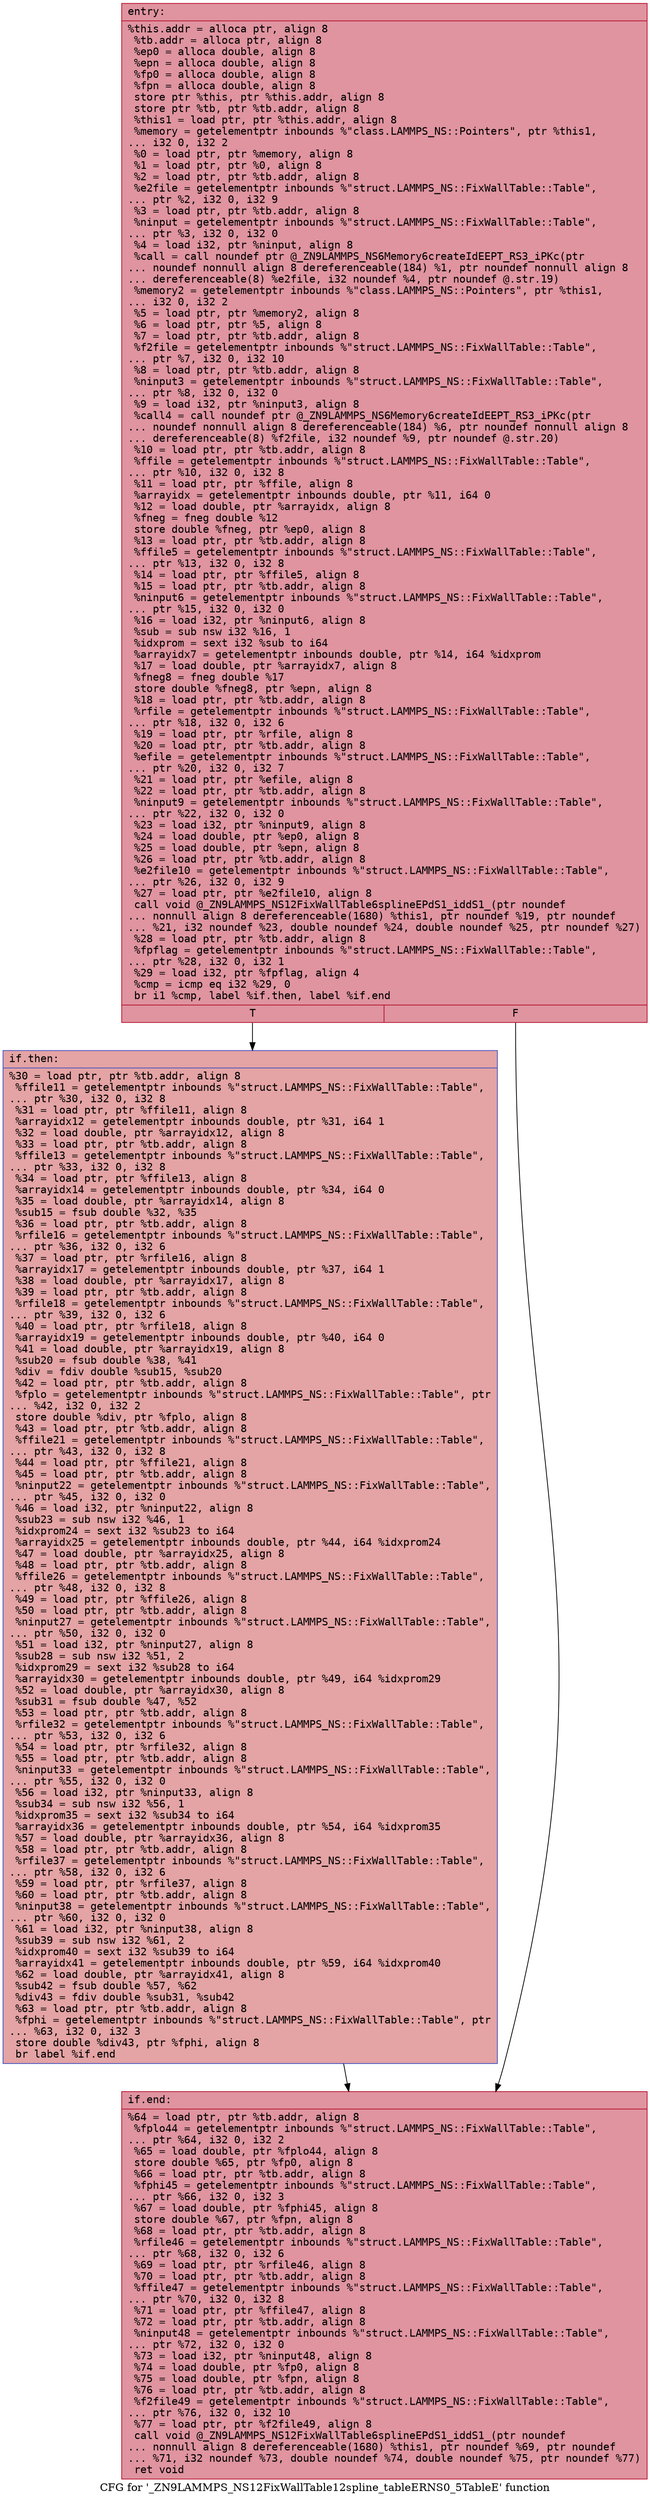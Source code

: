 digraph "CFG for '_ZN9LAMMPS_NS12FixWallTable12spline_tableERNS0_5TableE' function" {
	label="CFG for '_ZN9LAMMPS_NS12FixWallTable12spline_tableERNS0_5TableE' function";

	Node0x560f40d11500 [shape=record,color="#b70d28ff", style=filled, fillcolor="#b70d2870" fontname="Courier",label="{entry:\l|  %this.addr = alloca ptr, align 8\l  %tb.addr = alloca ptr, align 8\l  %ep0 = alloca double, align 8\l  %epn = alloca double, align 8\l  %fp0 = alloca double, align 8\l  %fpn = alloca double, align 8\l  store ptr %this, ptr %this.addr, align 8\l  store ptr %tb, ptr %tb.addr, align 8\l  %this1 = load ptr, ptr %this.addr, align 8\l  %memory = getelementptr inbounds %\"class.LAMMPS_NS::Pointers\", ptr %this1,\l... i32 0, i32 2\l  %0 = load ptr, ptr %memory, align 8\l  %1 = load ptr, ptr %0, align 8\l  %2 = load ptr, ptr %tb.addr, align 8\l  %e2file = getelementptr inbounds %\"struct.LAMMPS_NS::FixWallTable::Table\",\l... ptr %2, i32 0, i32 9\l  %3 = load ptr, ptr %tb.addr, align 8\l  %ninput = getelementptr inbounds %\"struct.LAMMPS_NS::FixWallTable::Table\",\l... ptr %3, i32 0, i32 0\l  %4 = load i32, ptr %ninput, align 8\l  %call = call noundef ptr @_ZN9LAMMPS_NS6Memory6createIdEEPT_RS3_iPKc(ptr\l... noundef nonnull align 8 dereferenceable(184) %1, ptr noundef nonnull align 8\l... dereferenceable(8) %e2file, i32 noundef %4, ptr noundef @.str.19)\l  %memory2 = getelementptr inbounds %\"class.LAMMPS_NS::Pointers\", ptr %this1,\l... i32 0, i32 2\l  %5 = load ptr, ptr %memory2, align 8\l  %6 = load ptr, ptr %5, align 8\l  %7 = load ptr, ptr %tb.addr, align 8\l  %f2file = getelementptr inbounds %\"struct.LAMMPS_NS::FixWallTable::Table\",\l... ptr %7, i32 0, i32 10\l  %8 = load ptr, ptr %tb.addr, align 8\l  %ninput3 = getelementptr inbounds %\"struct.LAMMPS_NS::FixWallTable::Table\",\l... ptr %8, i32 0, i32 0\l  %9 = load i32, ptr %ninput3, align 8\l  %call4 = call noundef ptr @_ZN9LAMMPS_NS6Memory6createIdEEPT_RS3_iPKc(ptr\l... noundef nonnull align 8 dereferenceable(184) %6, ptr noundef nonnull align 8\l... dereferenceable(8) %f2file, i32 noundef %9, ptr noundef @.str.20)\l  %10 = load ptr, ptr %tb.addr, align 8\l  %ffile = getelementptr inbounds %\"struct.LAMMPS_NS::FixWallTable::Table\",\l... ptr %10, i32 0, i32 8\l  %11 = load ptr, ptr %ffile, align 8\l  %arrayidx = getelementptr inbounds double, ptr %11, i64 0\l  %12 = load double, ptr %arrayidx, align 8\l  %fneg = fneg double %12\l  store double %fneg, ptr %ep0, align 8\l  %13 = load ptr, ptr %tb.addr, align 8\l  %ffile5 = getelementptr inbounds %\"struct.LAMMPS_NS::FixWallTable::Table\",\l... ptr %13, i32 0, i32 8\l  %14 = load ptr, ptr %ffile5, align 8\l  %15 = load ptr, ptr %tb.addr, align 8\l  %ninput6 = getelementptr inbounds %\"struct.LAMMPS_NS::FixWallTable::Table\",\l... ptr %15, i32 0, i32 0\l  %16 = load i32, ptr %ninput6, align 8\l  %sub = sub nsw i32 %16, 1\l  %idxprom = sext i32 %sub to i64\l  %arrayidx7 = getelementptr inbounds double, ptr %14, i64 %idxprom\l  %17 = load double, ptr %arrayidx7, align 8\l  %fneg8 = fneg double %17\l  store double %fneg8, ptr %epn, align 8\l  %18 = load ptr, ptr %tb.addr, align 8\l  %rfile = getelementptr inbounds %\"struct.LAMMPS_NS::FixWallTable::Table\",\l... ptr %18, i32 0, i32 6\l  %19 = load ptr, ptr %rfile, align 8\l  %20 = load ptr, ptr %tb.addr, align 8\l  %efile = getelementptr inbounds %\"struct.LAMMPS_NS::FixWallTable::Table\",\l... ptr %20, i32 0, i32 7\l  %21 = load ptr, ptr %efile, align 8\l  %22 = load ptr, ptr %tb.addr, align 8\l  %ninput9 = getelementptr inbounds %\"struct.LAMMPS_NS::FixWallTable::Table\",\l... ptr %22, i32 0, i32 0\l  %23 = load i32, ptr %ninput9, align 8\l  %24 = load double, ptr %ep0, align 8\l  %25 = load double, ptr %epn, align 8\l  %26 = load ptr, ptr %tb.addr, align 8\l  %e2file10 = getelementptr inbounds %\"struct.LAMMPS_NS::FixWallTable::Table\",\l... ptr %26, i32 0, i32 9\l  %27 = load ptr, ptr %e2file10, align 8\l  call void @_ZN9LAMMPS_NS12FixWallTable6splineEPdS1_iddS1_(ptr noundef\l... nonnull align 8 dereferenceable(1680) %this1, ptr noundef %19, ptr noundef\l... %21, i32 noundef %23, double noundef %24, double noundef %25, ptr noundef %27)\l  %28 = load ptr, ptr %tb.addr, align 8\l  %fpflag = getelementptr inbounds %\"struct.LAMMPS_NS::FixWallTable::Table\",\l... ptr %28, i32 0, i32 1\l  %29 = load i32, ptr %fpflag, align 4\l  %cmp = icmp eq i32 %29, 0\l  br i1 %cmp, label %if.then, label %if.end\l|{<s0>T|<s1>F}}"];
	Node0x560f40d11500:s0 -> Node0x560f40d14320[tooltip="entry -> if.then\nProbability 37.50%" ];
	Node0x560f40d11500:s1 -> Node0x560f40d143f0[tooltip="entry -> if.end\nProbability 62.50%" ];
	Node0x560f40d14320 [shape=record,color="#3d50c3ff", style=filled, fillcolor="#c32e3170" fontname="Courier",label="{if.then:\l|  %30 = load ptr, ptr %tb.addr, align 8\l  %ffile11 = getelementptr inbounds %\"struct.LAMMPS_NS::FixWallTable::Table\",\l... ptr %30, i32 0, i32 8\l  %31 = load ptr, ptr %ffile11, align 8\l  %arrayidx12 = getelementptr inbounds double, ptr %31, i64 1\l  %32 = load double, ptr %arrayidx12, align 8\l  %33 = load ptr, ptr %tb.addr, align 8\l  %ffile13 = getelementptr inbounds %\"struct.LAMMPS_NS::FixWallTable::Table\",\l... ptr %33, i32 0, i32 8\l  %34 = load ptr, ptr %ffile13, align 8\l  %arrayidx14 = getelementptr inbounds double, ptr %34, i64 0\l  %35 = load double, ptr %arrayidx14, align 8\l  %sub15 = fsub double %32, %35\l  %36 = load ptr, ptr %tb.addr, align 8\l  %rfile16 = getelementptr inbounds %\"struct.LAMMPS_NS::FixWallTable::Table\",\l... ptr %36, i32 0, i32 6\l  %37 = load ptr, ptr %rfile16, align 8\l  %arrayidx17 = getelementptr inbounds double, ptr %37, i64 1\l  %38 = load double, ptr %arrayidx17, align 8\l  %39 = load ptr, ptr %tb.addr, align 8\l  %rfile18 = getelementptr inbounds %\"struct.LAMMPS_NS::FixWallTable::Table\",\l... ptr %39, i32 0, i32 6\l  %40 = load ptr, ptr %rfile18, align 8\l  %arrayidx19 = getelementptr inbounds double, ptr %40, i64 0\l  %41 = load double, ptr %arrayidx19, align 8\l  %sub20 = fsub double %38, %41\l  %div = fdiv double %sub15, %sub20\l  %42 = load ptr, ptr %tb.addr, align 8\l  %fplo = getelementptr inbounds %\"struct.LAMMPS_NS::FixWallTable::Table\", ptr\l... %42, i32 0, i32 2\l  store double %div, ptr %fplo, align 8\l  %43 = load ptr, ptr %tb.addr, align 8\l  %ffile21 = getelementptr inbounds %\"struct.LAMMPS_NS::FixWallTable::Table\",\l... ptr %43, i32 0, i32 8\l  %44 = load ptr, ptr %ffile21, align 8\l  %45 = load ptr, ptr %tb.addr, align 8\l  %ninput22 = getelementptr inbounds %\"struct.LAMMPS_NS::FixWallTable::Table\",\l... ptr %45, i32 0, i32 0\l  %46 = load i32, ptr %ninput22, align 8\l  %sub23 = sub nsw i32 %46, 1\l  %idxprom24 = sext i32 %sub23 to i64\l  %arrayidx25 = getelementptr inbounds double, ptr %44, i64 %idxprom24\l  %47 = load double, ptr %arrayidx25, align 8\l  %48 = load ptr, ptr %tb.addr, align 8\l  %ffile26 = getelementptr inbounds %\"struct.LAMMPS_NS::FixWallTable::Table\",\l... ptr %48, i32 0, i32 8\l  %49 = load ptr, ptr %ffile26, align 8\l  %50 = load ptr, ptr %tb.addr, align 8\l  %ninput27 = getelementptr inbounds %\"struct.LAMMPS_NS::FixWallTable::Table\",\l... ptr %50, i32 0, i32 0\l  %51 = load i32, ptr %ninput27, align 8\l  %sub28 = sub nsw i32 %51, 2\l  %idxprom29 = sext i32 %sub28 to i64\l  %arrayidx30 = getelementptr inbounds double, ptr %49, i64 %idxprom29\l  %52 = load double, ptr %arrayidx30, align 8\l  %sub31 = fsub double %47, %52\l  %53 = load ptr, ptr %tb.addr, align 8\l  %rfile32 = getelementptr inbounds %\"struct.LAMMPS_NS::FixWallTable::Table\",\l... ptr %53, i32 0, i32 6\l  %54 = load ptr, ptr %rfile32, align 8\l  %55 = load ptr, ptr %tb.addr, align 8\l  %ninput33 = getelementptr inbounds %\"struct.LAMMPS_NS::FixWallTable::Table\",\l... ptr %55, i32 0, i32 0\l  %56 = load i32, ptr %ninput33, align 8\l  %sub34 = sub nsw i32 %56, 1\l  %idxprom35 = sext i32 %sub34 to i64\l  %arrayidx36 = getelementptr inbounds double, ptr %54, i64 %idxprom35\l  %57 = load double, ptr %arrayidx36, align 8\l  %58 = load ptr, ptr %tb.addr, align 8\l  %rfile37 = getelementptr inbounds %\"struct.LAMMPS_NS::FixWallTable::Table\",\l... ptr %58, i32 0, i32 6\l  %59 = load ptr, ptr %rfile37, align 8\l  %60 = load ptr, ptr %tb.addr, align 8\l  %ninput38 = getelementptr inbounds %\"struct.LAMMPS_NS::FixWallTable::Table\",\l... ptr %60, i32 0, i32 0\l  %61 = load i32, ptr %ninput38, align 8\l  %sub39 = sub nsw i32 %61, 2\l  %idxprom40 = sext i32 %sub39 to i64\l  %arrayidx41 = getelementptr inbounds double, ptr %59, i64 %idxprom40\l  %62 = load double, ptr %arrayidx41, align 8\l  %sub42 = fsub double %57, %62\l  %div43 = fdiv double %sub31, %sub42\l  %63 = load ptr, ptr %tb.addr, align 8\l  %fphi = getelementptr inbounds %\"struct.LAMMPS_NS::FixWallTable::Table\", ptr\l... %63, i32 0, i32 3\l  store double %div43, ptr %fphi, align 8\l  br label %if.end\l}"];
	Node0x560f40d14320 -> Node0x560f40d143f0[tooltip="if.then -> if.end\nProbability 100.00%" ];
	Node0x560f40d143f0 [shape=record,color="#b70d28ff", style=filled, fillcolor="#b70d2870" fontname="Courier",label="{if.end:\l|  %64 = load ptr, ptr %tb.addr, align 8\l  %fplo44 = getelementptr inbounds %\"struct.LAMMPS_NS::FixWallTable::Table\",\l... ptr %64, i32 0, i32 2\l  %65 = load double, ptr %fplo44, align 8\l  store double %65, ptr %fp0, align 8\l  %66 = load ptr, ptr %tb.addr, align 8\l  %fphi45 = getelementptr inbounds %\"struct.LAMMPS_NS::FixWallTable::Table\",\l... ptr %66, i32 0, i32 3\l  %67 = load double, ptr %fphi45, align 8\l  store double %67, ptr %fpn, align 8\l  %68 = load ptr, ptr %tb.addr, align 8\l  %rfile46 = getelementptr inbounds %\"struct.LAMMPS_NS::FixWallTable::Table\",\l... ptr %68, i32 0, i32 6\l  %69 = load ptr, ptr %rfile46, align 8\l  %70 = load ptr, ptr %tb.addr, align 8\l  %ffile47 = getelementptr inbounds %\"struct.LAMMPS_NS::FixWallTable::Table\",\l... ptr %70, i32 0, i32 8\l  %71 = load ptr, ptr %ffile47, align 8\l  %72 = load ptr, ptr %tb.addr, align 8\l  %ninput48 = getelementptr inbounds %\"struct.LAMMPS_NS::FixWallTable::Table\",\l... ptr %72, i32 0, i32 0\l  %73 = load i32, ptr %ninput48, align 8\l  %74 = load double, ptr %fp0, align 8\l  %75 = load double, ptr %fpn, align 8\l  %76 = load ptr, ptr %tb.addr, align 8\l  %f2file49 = getelementptr inbounds %\"struct.LAMMPS_NS::FixWallTable::Table\",\l... ptr %76, i32 0, i32 10\l  %77 = load ptr, ptr %f2file49, align 8\l  call void @_ZN9LAMMPS_NS12FixWallTable6splineEPdS1_iddS1_(ptr noundef\l... nonnull align 8 dereferenceable(1680) %this1, ptr noundef %69, ptr noundef\l... %71, i32 noundef %73, double noundef %74, double noundef %75, ptr noundef %77)\l  ret void\l}"];
}
